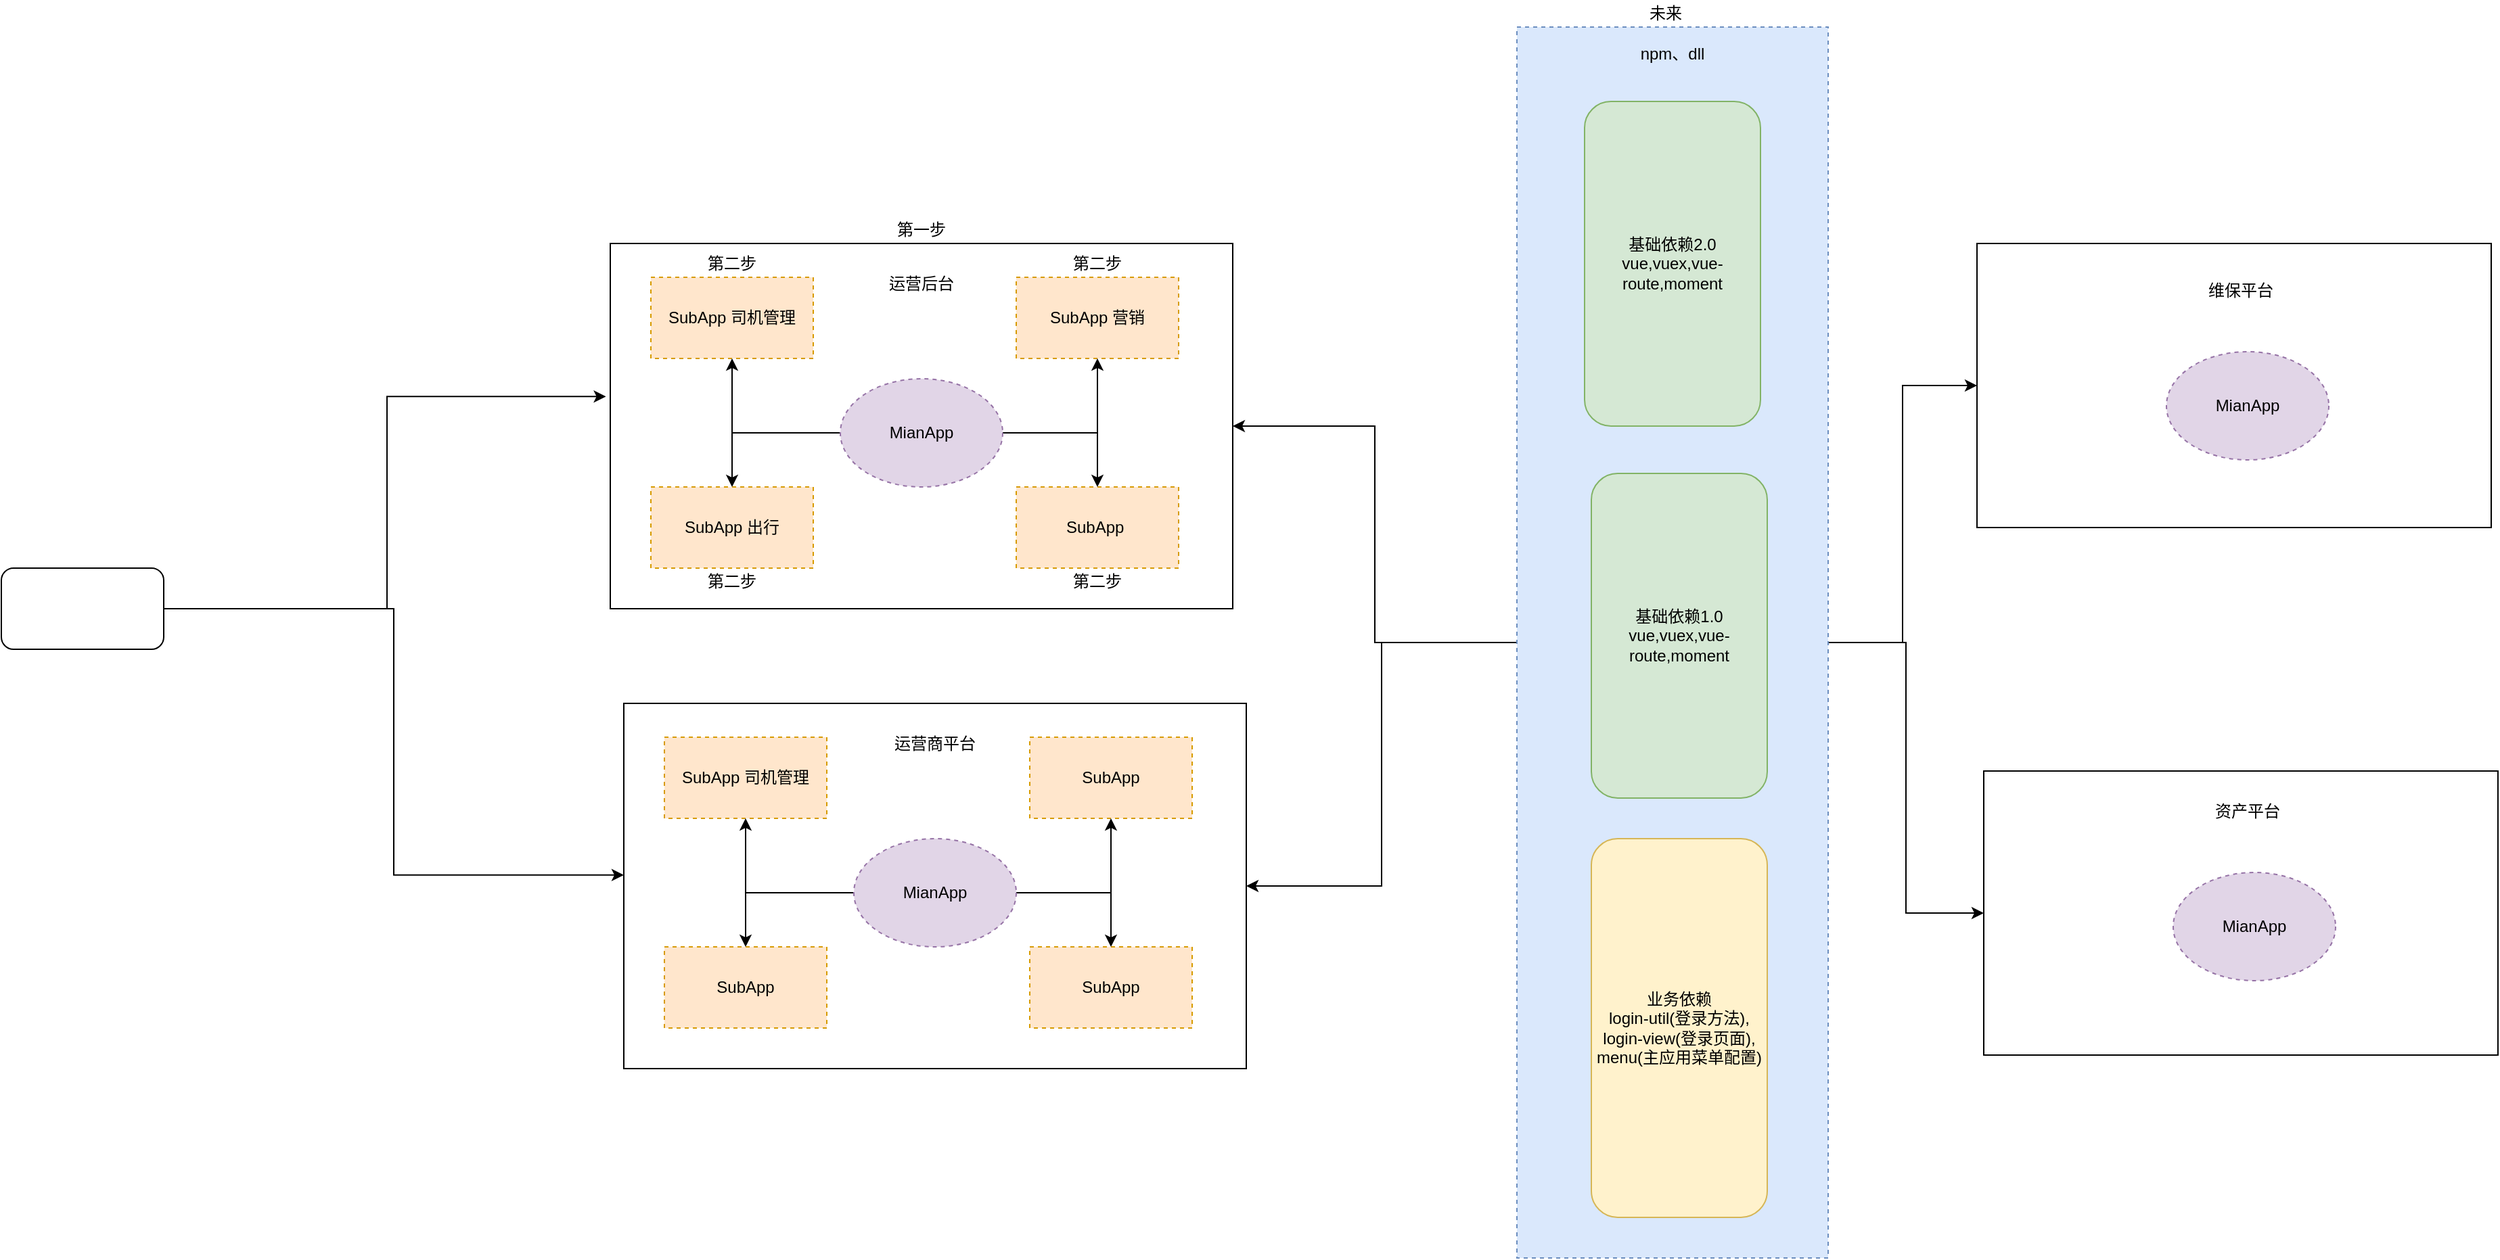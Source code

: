 <mxfile version="14.4.2" type="github">
  <diagram id="oVQuuiq1E-Ry_h9An2Pa" name="第 1 页">
    <mxGraphModel dx="2243" dy="762" grid="1" gridSize="10" guides="1" tooltips="1" connect="1" arrows="1" fold="1" page="1" pageScale="1" pageWidth="827" pageHeight="1169" math="0" shadow="0">
      <root>
        <mxCell id="0" />
        <mxCell id="1" parent="0" />
        <mxCell id="myJG3aS-q8uGBaLZNTOv-22" style="edgeStyle=orthogonalEdgeStyle;rounded=0;orthogonalLoop=1;jettySize=auto;html=1;" edge="1" parent="1" source="myJG3aS-q8uGBaLZNTOv-21" target="myJG3aS-q8uGBaLZNTOv-4">
          <mxGeometry relative="1" as="geometry" />
        </mxCell>
        <mxCell id="myJG3aS-q8uGBaLZNTOv-35" style="edgeStyle=orthogonalEdgeStyle;rounded=0;orthogonalLoop=1;jettySize=auto;html=1;entryX=1;entryY=0.5;entryDx=0;entryDy=0;" edge="1" parent="1" source="myJG3aS-q8uGBaLZNTOv-21" target="myJG3aS-q8uGBaLZNTOv-24">
          <mxGeometry relative="1" as="geometry" />
        </mxCell>
        <mxCell id="myJG3aS-q8uGBaLZNTOv-51" style="edgeStyle=orthogonalEdgeStyle;rounded=0;orthogonalLoop=1;jettySize=auto;html=1;" edge="1" parent="1" source="myJG3aS-q8uGBaLZNTOv-21" target="myJG3aS-q8uGBaLZNTOv-42">
          <mxGeometry relative="1" as="geometry" />
        </mxCell>
        <mxCell id="myJG3aS-q8uGBaLZNTOv-52" style="edgeStyle=orthogonalEdgeStyle;rounded=0;orthogonalLoop=1;jettySize=auto;html=1;" edge="1" parent="1" source="myJG3aS-q8uGBaLZNTOv-21" target="myJG3aS-q8uGBaLZNTOv-46">
          <mxGeometry relative="1" as="geometry" />
        </mxCell>
        <mxCell id="myJG3aS-q8uGBaLZNTOv-21" value="" style="rounded=0;whiteSpace=wrap;html=1;dashed=1;fillColor=#dae8fc;strokeColor=#6c8ebf;" vertex="1" parent="1">
          <mxGeometry x="470" y="70" width="230" height="910" as="geometry" />
        </mxCell>
        <mxCell id="myJG3aS-q8uGBaLZNTOv-1" value="基础依赖1.0&lt;br&gt;vue,vuex,vue-route,moment" style="rounded=1;whiteSpace=wrap;html=1;fillColor=#d5e8d4;strokeColor=#82b366;" vertex="1" parent="1">
          <mxGeometry x="525" y="400" width="130" height="240" as="geometry" />
        </mxCell>
        <mxCell id="myJG3aS-q8uGBaLZNTOv-2" value="业务依赖&lt;br&gt;login-util(登录方法), login-view(登录页面), menu(主应用菜单配置)" style="rounded=1;whiteSpace=wrap;html=1;fillColor=#fff2cc;strokeColor=#d6b656;" vertex="1" parent="1">
          <mxGeometry x="525" y="670" width="130" height="280" as="geometry" />
        </mxCell>
        <mxCell id="myJG3aS-q8uGBaLZNTOv-4" value="" style="rounded=1;whiteSpace=wrap;html=1;arcSize=0;" vertex="1" parent="1">
          <mxGeometry x="-200" y="230" width="460" height="270" as="geometry" />
        </mxCell>
        <mxCell id="myJG3aS-q8uGBaLZNTOv-5" value="SubApp 司机管理" style="rounded=0;whiteSpace=wrap;html=1;dashed=1;fillColor=#ffe6cc;strokeColor=#d79b00;" vertex="1" parent="1">
          <mxGeometry x="-170" y="255" width="120" height="60" as="geometry" />
        </mxCell>
        <mxCell id="myJG3aS-q8uGBaLZNTOv-6" value="SubApp 营销" style="rounded=0;whiteSpace=wrap;html=1;dashed=1;fillColor=#ffe6cc;strokeColor=#d79b00;" vertex="1" parent="1">
          <mxGeometry x="100" y="255" width="120" height="60" as="geometry" />
        </mxCell>
        <mxCell id="myJG3aS-q8uGBaLZNTOv-7" value="SubApp 出行" style="rounded=0;whiteSpace=wrap;html=1;dashed=1;fillColor=#ffe6cc;strokeColor=#d79b00;" vertex="1" parent="1">
          <mxGeometry x="-170" y="410" width="120" height="60" as="geometry" />
        </mxCell>
        <mxCell id="myJG3aS-q8uGBaLZNTOv-8" value="SubApp&amp;nbsp;" style="rounded=0;whiteSpace=wrap;html=1;dashed=1;fillColor=#ffe6cc;strokeColor=#d79b00;" vertex="1" parent="1">
          <mxGeometry x="100" y="410" width="120" height="60" as="geometry" />
        </mxCell>
        <mxCell id="myJG3aS-q8uGBaLZNTOv-17" style="edgeStyle=orthogonalEdgeStyle;rounded=0;orthogonalLoop=1;jettySize=auto;html=1;" edge="1" parent="1" source="myJG3aS-q8uGBaLZNTOv-16" target="myJG3aS-q8uGBaLZNTOv-6">
          <mxGeometry relative="1" as="geometry" />
        </mxCell>
        <mxCell id="myJG3aS-q8uGBaLZNTOv-18" style="edgeStyle=orthogonalEdgeStyle;rounded=0;orthogonalLoop=1;jettySize=auto;html=1;" edge="1" parent="1" source="myJG3aS-q8uGBaLZNTOv-16" target="myJG3aS-q8uGBaLZNTOv-5">
          <mxGeometry relative="1" as="geometry" />
        </mxCell>
        <mxCell id="myJG3aS-q8uGBaLZNTOv-19" style="edgeStyle=orthogonalEdgeStyle;rounded=0;orthogonalLoop=1;jettySize=auto;html=1;entryX=0.5;entryY=0;entryDx=0;entryDy=0;" edge="1" parent="1" source="myJG3aS-q8uGBaLZNTOv-16" target="myJG3aS-q8uGBaLZNTOv-8">
          <mxGeometry relative="1" as="geometry" />
        </mxCell>
        <mxCell id="myJG3aS-q8uGBaLZNTOv-20" style="edgeStyle=orthogonalEdgeStyle;rounded=0;orthogonalLoop=1;jettySize=auto;html=1;entryX=0.5;entryY=0;entryDx=0;entryDy=0;" edge="1" parent="1" source="myJG3aS-q8uGBaLZNTOv-16" target="myJG3aS-q8uGBaLZNTOv-7">
          <mxGeometry relative="1" as="geometry" />
        </mxCell>
        <mxCell id="myJG3aS-q8uGBaLZNTOv-16" value="MianApp" style="ellipse;whiteSpace=wrap;html=1;dashed=1;fillColor=#e1d5e7;strokeColor=#9673a6;" vertex="1" parent="1">
          <mxGeometry x="-30" y="330" width="120" height="80" as="geometry" />
        </mxCell>
        <mxCell id="myJG3aS-q8uGBaLZNTOv-23" value="运营后台" style="text;html=1;strokeColor=none;fillColor=none;align=center;verticalAlign=middle;whiteSpace=wrap;rounded=0;dashed=1;" vertex="1" parent="1">
          <mxGeometry x="-10" y="250" width="80" height="20" as="geometry" />
        </mxCell>
        <mxCell id="myJG3aS-q8uGBaLZNTOv-24" value="" style="rounded=1;whiteSpace=wrap;html=1;arcSize=0;" vertex="1" parent="1">
          <mxGeometry x="-190" y="570" width="460" height="270" as="geometry" />
        </mxCell>
        <mxCell id="myJG3aS-q8uGBaLZNTOv-25" value="SubApp 司机管理" style="rounded=0;whiteSpace=wrap;html=1;dashed=1;fillColor=#ffe6cc;strokeColor=#d79b00;" vertex="1" parent="1">
          <mxGeometry x="-160" y="595" width="120" height="60" as="geometry" />
        </mxCell>
        <mxCell id="myJG3aS-q8uGBaLZNTOv-26" value="SubApp" style="rounded=0;whiteSpace=wrap;html=1;dashed=1;fillColor=#ffe6cc;strokeColor=#d79b00;" vertex="1" parent="1">
          <mxGeometry x="110" y="595" width="120" height="60" as="geometry" />
        </mxCell>
        <mxCell id="myJG3aS-q8uGBaLZNTOv-27" value="SubApp" style="rounded=0;whiteSpace=wrap;html=1;dashed=1;fillColor=#ffe6cc;strokeColor=#d79b00;" vertex="1" parent="1">
          <mxGeometry x="-160" y="750" width="120" height="60" as="geometry" />
        </mxCell>
        <mxCell id="myJG3aS-q8uGBaLZNTOv-28" value="SubApp" style="rounded=0;whiteSpace=wrap;html=1;dashed=1;fillColor=#ffe6cc;strokeColor=#d79b00;" vertex="1" parent="1">
          <mxGeometry x="110" y="750" width="120" height="60" as="geometry" />
        </mxCell>
        <mxCell id="myJG3aS-q8uGBaLZNTOv-29" style="edgeStyle=orthogonalEdgeStyle;rounded=0;orthogonalLoop=1;jettySize=auto;html=1;" edge="1" parent="1" source="myJG3aS-q8uGBaLZNTOv-33" target="myJG3aS-q8uGBaLZNTOv-26">
          <mxGeometry relative="1" as="geometry" />
        </mxCell>
        <mxCell id="myJG3aS-q8uGBaLZNTOv-30" style="edgeStyle=orthogonalEdgeStyle;rounded=0;orthogonalLoop=1;jettySize=auto;html=1;" edge="1" parent="1" source="myJG3aS-q8uGBaLZNTOv-33" target="myJG3aS-q8uGBaLZNTOv-25">
          <mxGeometry relative="1" as="geometry" />
        </mxCell>
        <mxCell id="myJG3aS-q8uGBaLZNTOv-31" style="edgeStyle=orthogonalEdgeStyle;rounded=0;orthogonalLoop=1;jettySize=auto;html=1;entryX=0.5;entryY=0;entryDx=0;entryDy=0;" edge="1" parent="1" source="myJG3aS-q8uGBaLZNTOv-33" target="myJG3aS-q8uGBaLZNTOv-28">
          <mxGeometry relative="1" as="geometry" />
        </mxCell>
        <mxCell id="myJG3aS-q8uGBaLZNTOv-32" style="edgeStyle=orthogonalEdgeStyle;rounded=0;orthogonalLoop=1;jettySize=auto;html=1;entryX=0.5;entryY=0;entryDx=0;entryDy=0;" edge="1" parent="1" source="myJG3aS-q8uGBaLZNTOv-33" target="myJG3aS-q8uGBaLZNTOv-27">
          <mxGeometry relative="1" as="geometry" />
        </mxCell>
        <mxCell id="myJG3aS-q8uGBaLZNTOv-33" value="MianApp" style="ellipse;whiteSpace=wrap;html=1;dashed=1;fillColor=#e1d5e7;strokeColor=#9673a6;" vertex="1" parent="1">
          <mxGeometry x="-20" y="670" width="120" height="80" as="geometry" />
        </mxCell>
        <mxCell id="myJG3aS-q8uGBaLZNTOv-34" value="运营商平台" style="text;html=1;strokeColor=none;fillColor=none;align=center;verticalAlign=middle;whiteSpace=wrap;rounded=0;dashed=1;" vertex="1" parent="1">
          <mxGeometry y="590" width="80" height="20" as="geometry" />
        </mxCell>
        <mxCell id="myJG3aS-q8uGBaLZNTOv-37" style="edgeStyle=orthogonalEdgeStyle;rounded=0;orthogonalLoop=1;jettySize=auto;html=1;entryX=-0.007;entryY=0.419;entryDx=0;entryDy=0;entryPerimeter=0;" edge="1" parent="1" source="myJG3aS-q8uGBaLZNTOv-36" target="myJG3aS-q8uGBaLZNTOv-4">
          <mxGeometry relative="1" as="geometry" />
        </mxCell>
        <mxCell id="myJG3aS-q8uGBaLZNTOv-38" style="edgeStyle=orthogonalEdgeStyle;rounded=0;orthogonalLoop=1;jettySize=auto;html=1;entryX=0;entryY=0.47;entryDx=0;entryDy=0;entryPerimeter=0;" edge="1" parent="1" source="myJG3aS-q8uGBaLZNTOv-36" target="myJG3aS-q8uGBaLZNTOv-24">
          <mxGeometry relative="1" as="geometry" />
        </mxCell>
        <mxCell id="myJG3aS-q8uGBaLZNTOv-36" value="" style="rounded=1;whiteSpace=wrap;html=1;" vertex="1" parent="1">
          <mxGeometry x="-650" y="470" width="120" height="60" as="geometry" />
        </mxCell>
        <mxCell id="myJG3aS-q8uGBaLZNTOv-42" value="" style="rounded=1;whiteSpace=wrap;html=1;arcSize=0;" vertex="1" parent="1">
          <mxGeometry x="810" y="230" width="380" height="210" as="geometry" />
        </mxCell>
        <mxCell id="myJG3aS-q8uGBaLZNTOv-43" value="MianApp" style="ellipse;whiteSpace=wrap;html=1;dashed=1;fillColor=#e1d5e7;strokeColor=#9673a6;" vertex="1" parent="1">
          <mxGeometry x="950" y="310" width="120" height="80" as="geometry" />
        </mxCell>
        <mxCell id="myJG3aS-q8uGBaLZNTOv-44" value="维保平台" style="text;html=1;strokeColor=none;fillColor=none;align=center;verticalAlign=middle;whiteSpace=wrap;rounded=0;dashed=1;" vertex="1" parent="1">
          <mxGeometry x="965" y="255" width="80" height="20" as="geometry" />
        </mxCell>
        <mxCell id="myJG3aS-q8uGBaLZNTOv-46" value="" style="rounded=1;whiteSpace=wrap;html=1;arcSize=0;" vertex="1" parent="1">
          <mxGeometry x="815" y="620" width="380" height="210" as="geometry" />
        </mxCell>
        <mxCell id="myJG3aS-q8uGBaLZNTOv-47" value="MianApp" style="ellipse;whiteSpace=wrap;html=1;dashed=1;fillColor=#e1d5e7;strokeColor=#9673a6;" vertex="1" parent="1">
          <mxGeometry x="955" y="695" width="120" height="80" as="geometry" />
        </mxCell>
        <mxCell id="myJG3aS-q8uGBaLZNTOv-48" value="资产平台" style="text;html=1;strokeColor=none;fillColor=none;align=center;verticalAlign=middle;whiteSpace=wrap;rounded=0;dashed=1;" vertex="1" parent="1">
          <mxGeometry x="970" y="640" width="80" height="20" as="geometry" />
        </mxCell>
        <mxCell id="myJG3aS-q8uGBaLZNTOv-53" value="基础依赖2.0&lt;br&gt;vue,vuex,vue-route,moment" style="rounded=1;whiteSpace=wrap;html=1;fillColor=#d5e8d4;strokeColor=#82b366;" vertex="1" parent="1">
          <mxGeometry x="520" y="125" width="130" height="240" as="geometry" />
        </mxCell>
        <mxCell id="myJG3aS-q8uGBaLZNTOv-55" value="npm、dll" style="text;html=1;strokeColor=none;fillColor=none;align=center;verticalAlign=middle;whiteSpace=wrap;rounded=0;" vertex="1" parent="1">
          <mxGeometry x="545" y="80" width="80" height="20" as="geometry" />
        </mxCell>
        <mxCell id="myJG3aS-q8uGBaLZNTOv-57" value="第一步" style="text;html=1;strokeColor=none;fillColor=none;align=center;verticalAlign=middle;whiteSpace=wrap;rounded=0;" vertex="1" parent="1">
          <mxGeometry x="10" y="210" width="40" height="20" as="geometry" />
        </mxCell>
        <mxCell id="myJG3aS-q8uGBaLZNTOv-60" value="未来" style="text;html=1;strokeColor=none;fillColor=none;align=center;verticalAlign=middle;whiteSpace=wrap;rounded=0;" vertex="1" parent="1">
          <mxGeometry x="560" y="50" width="40" height="20" as="geometry" />
        </mxCell>
        <mxCell id="myJG3aS-q8uGBaLZNTOv-61" value="第二步" style="text;html=1;strokeColor=none;fillColor=none;align=center;verticalAlign=middle;whiteSpace=wrap;rounded=0;" vertex="1" parent="1">
          <mxGeometry x="-130" y="235" width="40" height="20" as="geometry" />
        </mxCell>
        <mxCell id="myJG3aS-q8uGBaLZNTOv-64" value="第二步" style="text;html=1;strokeColor=none;fillColor=none;align=center;verticalAlign=middle;whiteSpace=wrap;rounded=0;" vertex="1" parent="1">
          <mxGeometry x="140" y="235" width="40" height="20" as="geometry" />
        </mxCell>
        <mxCell id="myJG3aS-q8uGBaLZNTOv-65" value="第二步" style="text;html=1;strokeColor=none;fillColor=none;align=center;verticalAlign=middle;whiteSpace=wrap;rounded=0;" vertex="1" parent="1">
          <mxGeometry x="-130" y="470" width="40" height="20" as="geometry" />
        </mxCell>
        <mxCell id="myJG3aS-q8uGBaLZNTOv-66" value="第二步" style="text;html=1;strokeColor=none;fillColor=none;align=center;verticalAlign=middle;whiteSpace=wrap;rounded=0;" vertex="1" parent="1">
          <mxGeometry x="140" y="470" width="40" height="20" as="geometry" />
        </mxCell>
      </root>
    </mxGraphModel>
  </diagram>
</mxfile>
